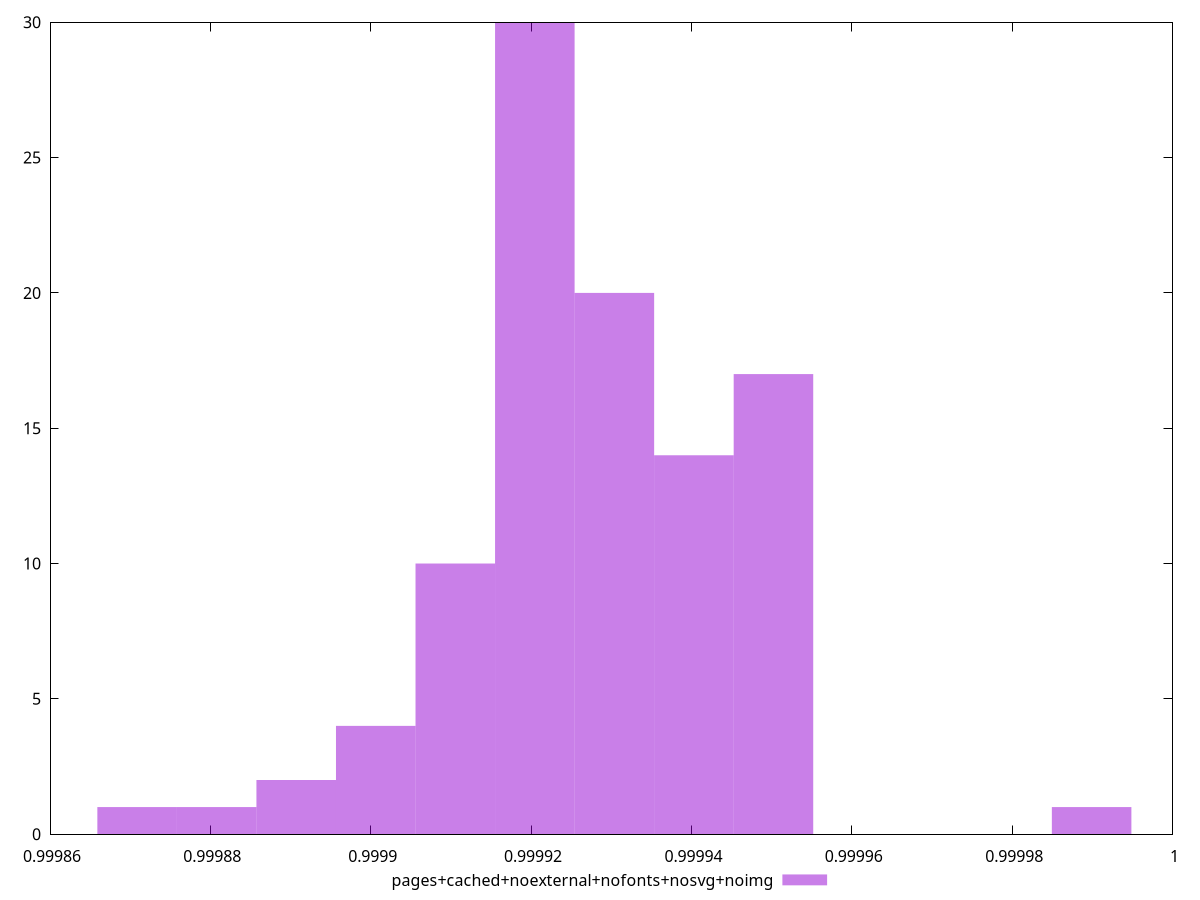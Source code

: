 $_pagesCachedNoexternalNofontsNosvgNoimg <<EOF
0.9999303890780463 20
0.9999204685432023 30
0.9999105480083581 10
0.9999403096128905 14
0.9999502301477345 17
0.999900627473514 4
0.9998708658689817 1
0.9998807864038257 1
0.9999899122871111 1
0.9998907069386699 2
EOF
set key outside below
set terminal pngcairo
set output "report_00005_2020-11-02T22-26-11.212Z/mainthread-work-breakdown/pages+cached+noexternal+nofonts+nosvg+noimg//hist.png"
set yrange [0:30]
set boxwidth 0.000009920534844118165
set style fill transparent solid 0.5 noborder
plot $_pagesCachedNoexternalNofontsNosvgNoimg title "pages+cached+noexternal+nofonts+nosvg+noimg" with boxes ,